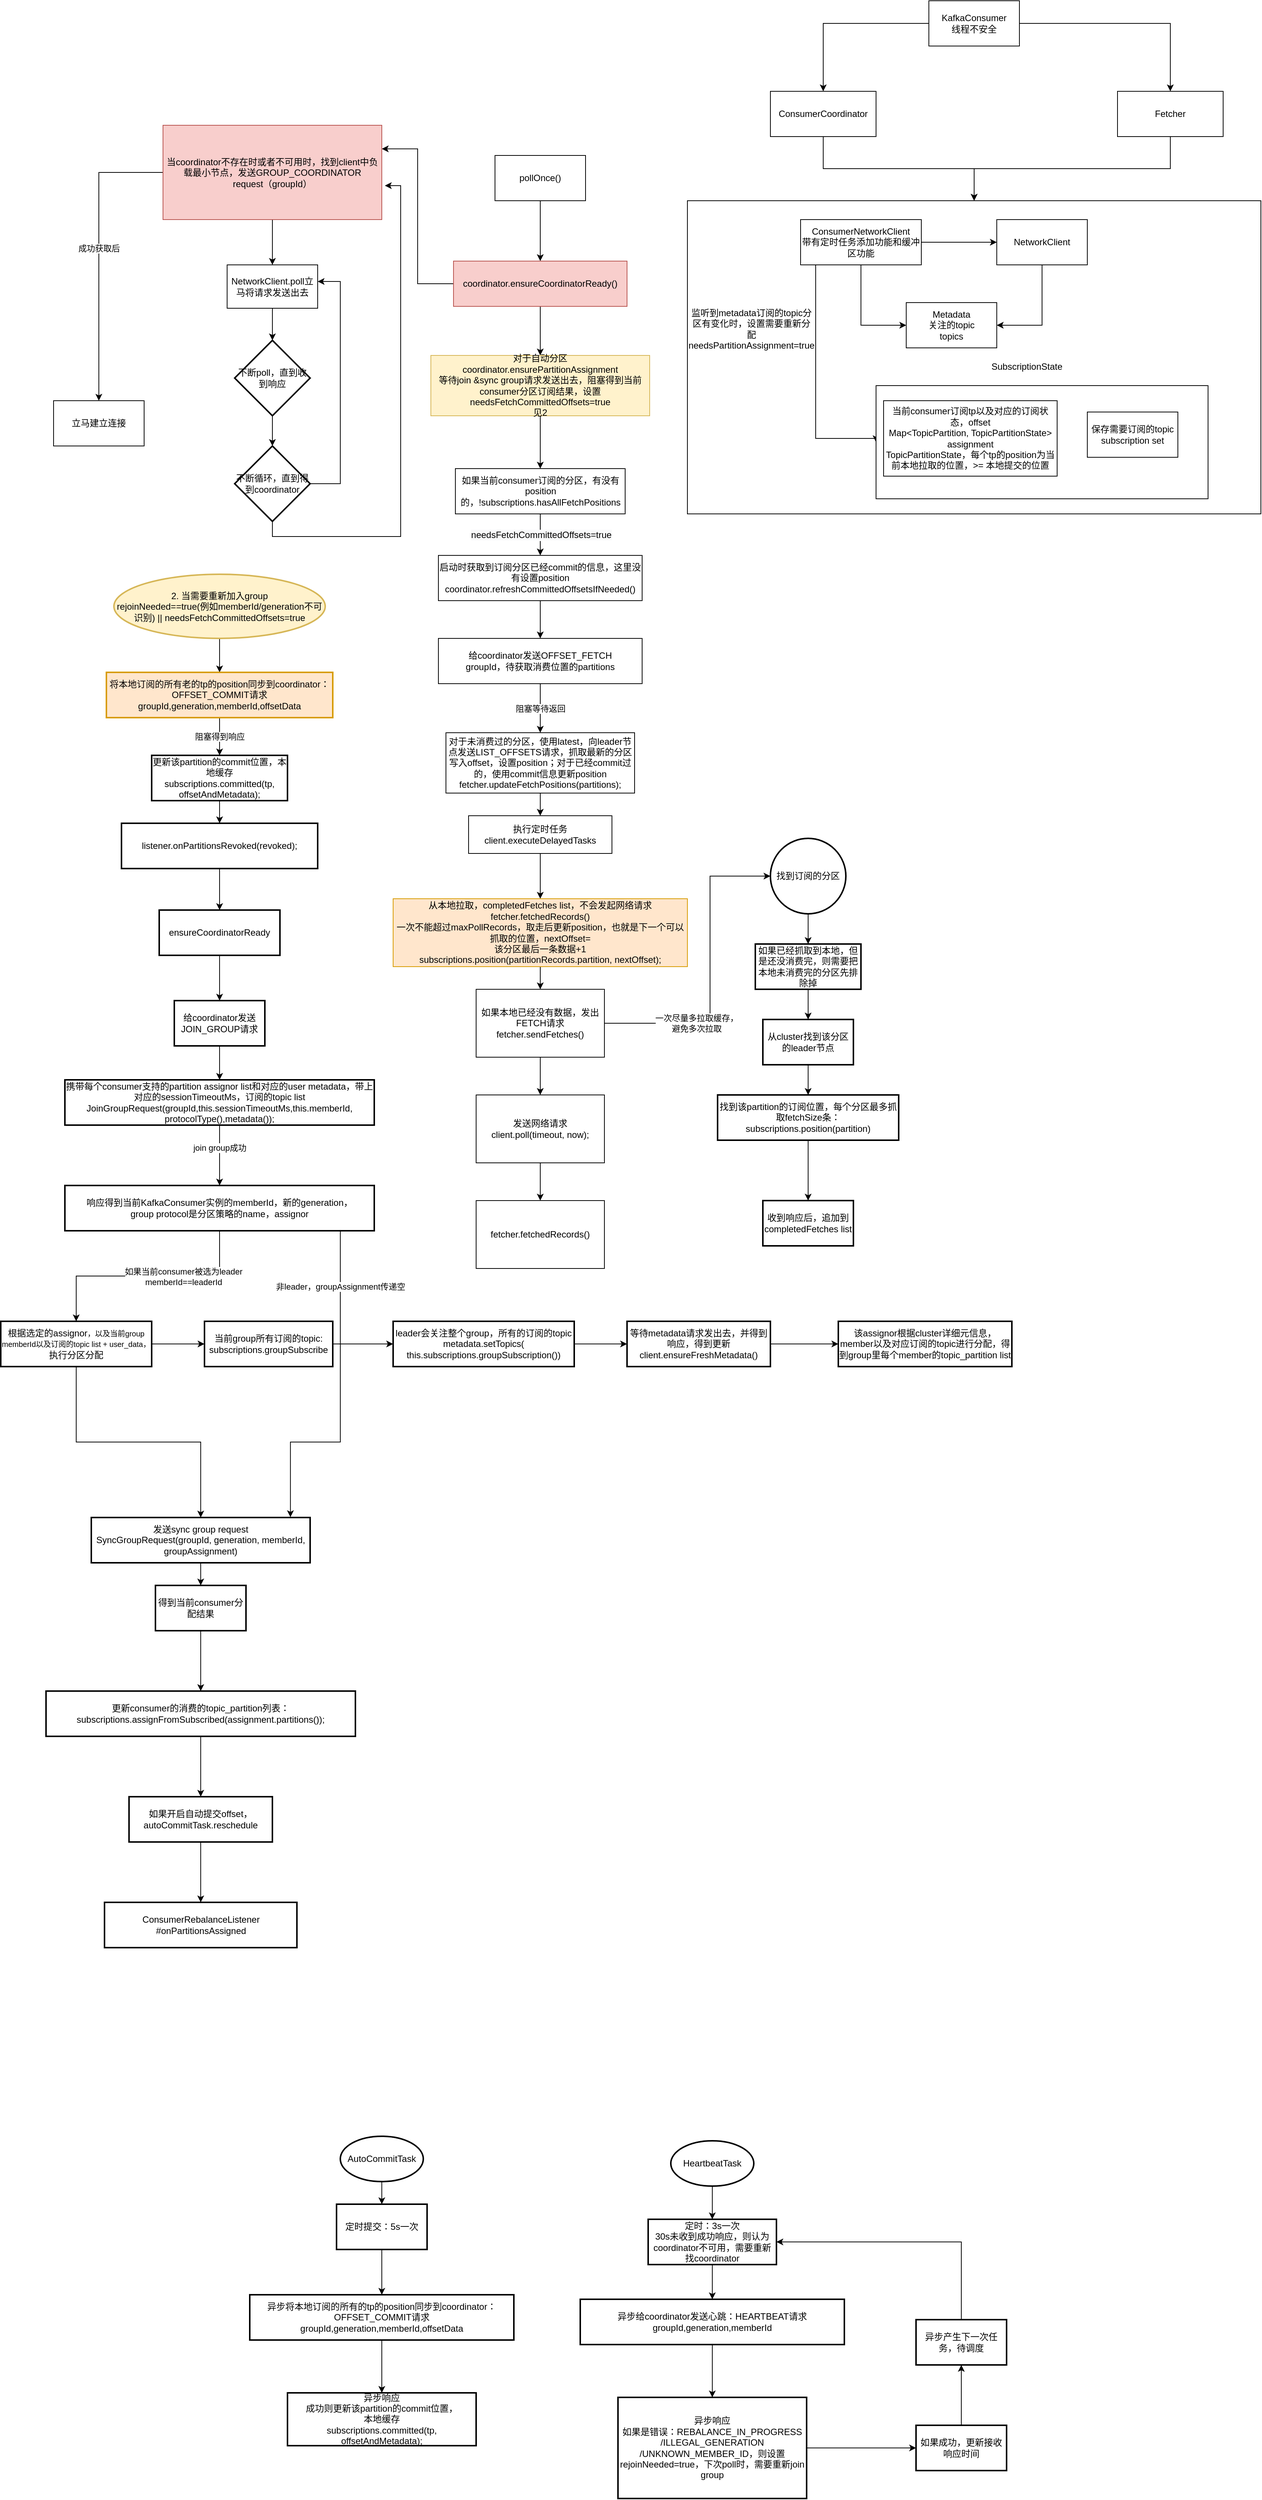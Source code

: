 <mxfile version="20.2.4" type="github">
  <diagram id="zC-SaXTr_2-HBtyZ_m58" name="第 1 页">
    <mxGraphModel dx="2597" dy="481" grid="1" gridSize="10" guides="1" tooltips="1" connect="1" arrows="1" fold="1" page="1" pageScale="1" pageWidth="827" pageHeight="1169" math="0" shadow="0">
      <root>
        <mxCell id="0" />
        <mxCell id="1" parent="0" />
        <mxCell id="IlKKcgGs-gU_iAphdW2g-13" style="edgeStyle=orthogonalEdgeStyle;rounded=0;orthogonalLoop=1;jettySize=auto;html=1;" parent="1" source="IlKKcgGs-gU_iAphdW2g-1" target="IlKKcgGs-gU_iAphdW2g-11" edge="1">
          <mxGeometry relative="1" as="geometry" />
        </mxCell>
        <mxCell id="IlKKcgGs-gU_iAphdW2g-1" value="ConsumerCoordinator" style="rounded=0;whiteSpace=wrap;html=1;" parent="1" vertex="1">
          <mxGeometry x="140" y="190" width="140" height="60" as="geometry" />
        </mxCell>
        <mxCell id="IlKKcgGs-gU_iAphdW2g-11" value="" style="rounded=0;whiteSpace=wrap;html=1;" parent="1" vertex="1">
          <mxGeometry x="30" y="335" width="760" height="415" as="geometry" />
        </mxCell>
        <mxCell id="IlKKcgGs-gU_iAphdW2g-16" value="" style="edgeStyle=orthogonalEdgeStyle;rounded=0;orthogonalLoop=1;jettySize=auto;html=1;" parent="1" source="IlKKcgGs-gU_iAphdW2g-2" target="IlKKcgGs-gU_iAphdW2g-15" edge="1">
          <mxGeometry relative="1" as="geometry" />
        </mxCell>
        <mxCell id="IlKKcgGs-gU_iAphdW2g-17" style="edgeStyle=orthogonalEdgeStyle;rounded=0;orthogonalLoop=1;jettySize=auto;html=1;entryX=0;entryY=0.5;entryDx=0;entryDy=0;" parent="1" source="IlKKcgGs-gU_iAphdW2g-2" target="IlKKcgGs-gU_iAphdW2g-9" edge="1">
          <mxGeometry relative="1" as="geometry" />
        </mxCell>
        <mxCell id="IlKKcgGs-gU_iAphdW2g-20" style="edgeStyle=orthogonalEdgeStyle;rounded=0;orthogonalLoop=1;jettySize=auto;html=1;entryX=0;entryY=0.5;entryDx=0;entryDy=0;" parent="1" source="IlKKcgGs-gU_iAphdW2g-2" target="IlKKcgGs-gU_iAphdW2g-7" edge="1">
          <mxGeometry relative="1" as="geometry">
            <Array as="points">
              <mxPoint x="200" y="650" />
            </Array>
          </mxGeometry>
        </mxCell>
        <mxCell id="IlKKcgGs-gU_iAphdW2g-2" value="ConsumerNetworkClient&lt;br&gt;带有定时任务添加功能和缓冲区功能" style="whiteSpace=wrap;html=1;rounded=0;" parent="1" vertex="1">
          <mxGeometry x="180" y="360" width="160" height="60" as="geometry" />
        </mxCell>
        <mxCell id="IlKKcgGs-gU_iAphdW2g-14" style="edgeStyle=orthogonalEdgeStyle;rounded=0;orthogonalLoop=1;jettySize=auto;html=1;entryX=0.5;entryY=0;entryDx=0;entryDy=0;" parent="1" source="IlKKcgGs-gU_iAphdW2g-4" target="IlKKcgGs-gU_iAphdW2g-11" edge="1">
          <mxGeometry relative="1" as="geometry" />
        </mxCell>
        <mxCell id="IlKKcgGs-gU_iAphdW2g-4" value="Fetcher" style="rounded=0;whiteSpace=wrap;html=1;" parent="1" vertex="1">
          <mxGeometry x="600" y="190" width="140" height="60" as="geometry" />
        </mxCell>
        <mxCell id="IlKKcgGs-gU_iAphdW2g-7" value="" style="whiteSpace=wrap;html=1;rounded=0;" parent="1" vertex="1">
          <mxGeometry x="280" y="580" width="440" height="150" as="geometry" />
        </mxCell>
        <mxCell id="IlKKcgGs-gU_iAphdW2g-9" value="Metadata&lt;br&gt;关注的topic&lt;br&gt;topics" style="whiteSpace=wrap;html=1;rounded=0;" parent="1" vertex="1">
          <mxGeometry x="320" y="470" width="120" height="60" as="geometry" />
        </mxCell>
        <mxCell id="IlKKcgGs-gU_iAphdW2g-18" style="edgeStyle=orthogonalEdgeStyle;rounded=0;orthogonalLoop=1;jettySize=auto;html=1;entryX=1;entryY=0.5;entryDx=0;entryDy=0;" parent="1" source="IlKKcgGs-gU_iAphdW2g-15" target="IlKKcgGs-gU_iAphdW2g-9" edge="1">
          <mxGeometry relative="1" as="geometry" />
        </mxCell>
        <mxCell id="IlKKcgGs-gU_iAphdW2g-15" value="NetworkClient" style="whiteSpace=wrap;html=1;rounded=0;" parent="1" vertex="1">
          <mxGeometry x="440" y="360" width="120" height="60" as="geometry" />
        </mxCell>
        <mxCell id="IlKKcgGs-gU_iAphdW2g-19" value="监听到metadata订阅的topic分区有变化时，设置需要重新分配needsPartitionAssignment=true" style="text;html=1;strokeColor=none;fillColor=none;align=center;verticalAlign=middle;whiteSpace=wrap;rounded=0;" parent="1" vertex="1">
          <mxGeometry x="40" y="470" width="150" height="70" as="geometry" />
        </mxCell>
        <mxCell id="IlKKcgGs-gU_iAphdW2g-21" value="保存需要订阅的topic&lt;br&gt;subscription set" style="rounded=0;whiteSpace=wrap;html=1;" parent="1" vertex="1">
          <mxGeometry x="560" y="615" width="120" height="60" as="geometry" />
        </mxCell>
        <mxCell id="IlKKcgGs-gU_iAphdW2g-22" value="SubscriptionState" style="text;html=1;strokeColor=none;fillColor=none;align=center;verticalAlign=middle;whiteSpace=wrap;rounded=0;" parent="1" vertex="1">
          <mxGeometry x="410" y="540" width="140" height="30" as="geometry" />
        </mxCell>
        <mxCell id="IlKKcgGs-gU_iAphdW2g-24" style="edgeStyle=orthogonalEdgeStyle;rounded=0;orthogonalLoop=1;jettySize=auto;html=1;" parent="1" source="IlKKcgGs-gU_iAphdW2g-23" target="IlKKcgGs-gU_iAphdW2g-1" edge="1">
          <mxGeometry relative="1" as="geometry" />
        </mxCell>
        <mxCell id="IlKKcgGs-gU_iAphdW2g-25" style="edgeStyle=orthogonalEdgeStyle;rounded=0;orthogonalLoop=1;jettySize=auto;html=1;" parent="1" source="IlKKcgGs-gU_iAphdW2g-23" target="IlKKcgGs-gU_iAphdW2g-4" edge="1">
          <mxGeometry relative="1" as="geometry" />
        </mxCell>
        <mxCell id="IlKKcgGs-gU_iAphdW2g-23" value="KafkaConsumer&lt;br&gt;线程不安全" style="rounded=0;whiteSpace=wrap;html=1;" parent="1" vertex="1">
          <mxGeometry x="350" y="70" width="120" height="60" as="geometry" />
        </mxCell>
        <mxCell id="NtYE-VMm6slHbtxHCwFV-3" value="" style="edgeStyle=orthogonalEdgeStyle;rounded=0;orthogonalLoop=1;jettySize=auto;html=1;" edge="1" parent="1" source="NtYE-VMm6slHbtxHCwFV-1" target="NtYE-VMm6slHbtxHCwFV-2">
          <mxGeometry relative="1" as="geometry" />
        </mxCell>
        <mxCell id="NtYE-VMm6slHbtxHCwFV-1" value="pollOnce()" style="rounded=0;whiteSpace=wrap;html=1;" vertex="1" parent="1">
          <mxGeometry x="-225" y="275" width="120" height="60" as="geometry" />
        </mxCell>
        <mxCell id="NtYE-VMm6slHbtxHCwFV-26" style="edgeStyle=orthogonalEdgeStyle;rounded=0;orthogonalLoop=1;jettySize=auto;html=1;entryX=1;entryY=0.25;entryDx=0;entryDy=0;" edge="1" parent="1" source="NtYE-VMm6slHbtxHCwFV-2" target="NtYE-VMm6slHbtxHCwFV-4">
          <mxGeometry relative="1" as="geometry" />
        </mxCell>
        <mxCell id="NtYE-VMm6slHbtxHCwFV-28" value="" style="edgeStyle=orthogonalEdgeStyle;rounded=0;orthogonalLoop=1;jettySize=auto;html=1;" edge="1" parent="1" source="NtYE-VMm6slHbtxHCwFV-2" target="NtYE-VMm6slHbtxHCwFV-27">
          <mxGeometry relative="1" as="geometry" />
        </mxCell>
        <mxCell id="NtYE-VMm6slHbtxHCwFV-2" value="coordinator.ensureCoordinatorReady()" style="rounded=0;whiteSpace=wrap;html=1;fillColor=#f8cecc;strokeColor=#b85450;" vertex="1" parent="1">
          <mxGeometry x="-280" y="415" width="230" height="60" as="geometry" />
        </mxCell>
        <mxCell id="NtYE-VMm6slHbtxHCwFV-6" value="" style="edgeStyle=orthogonalEdgeStyle;rounded=0;orthogonalLoop=1;jettySize=auto;html=1;" edge="1" parent="1" source="NtYE-VMm6slHbtxHCwFV-4" target="NtYE-VMm6slHbtxHCwFV-5">
          <mxGeometry relative="1" as="geometry" />
        </mxCell>
        <mxCell id="NtYE-VMm6slHbtxHCwFV-7" value="成功获取后" style="edgeLabel;html=1;align=center;verticalAlign=middle;resizable=0;points=[];" vertex="1" connectable="0" parent="NtYE-VMm6slHbtxHCwFV-6">
          <mxGeometry x="-0.049" relative="1" as="geometry">
            <mxPoint y="1" as="offset" />
          </mxGeometry>
        </mxCell>
        <mxCell id="NtYE-VMm6slHbtxHCwFV-10" value="" style="edgeStyle=orthogonalEdgeStyle;rounded=0;orthogonalLoop=1;jettySize=auto;html=1;" edge="1" parent="1" source="NtYE-VMm6slHbtxHCwFV-4" target="NtYE-VMm6slHbtxHCwFV-9">
          <mxGeometry relative="1" as="geometry" />
        </mxCell>
        <mxCell id="NtYE-VMm6slHbtxHCwFV-4" value="当coordinator不存在时或者不可用时，找到client中负载最小节点，发送GROUP_COORDINATOR&lt;br&gt;request（groupId）" style="rounded=0;whiteSpace=wrap;html=1;fillColor=#f8cecc;strokeColor=#b85450;" vertex="1" parent="1">
          <mxGeometry x="-665" y="235" width="290" height="125" as="geometry" />
        </mxCell>
        <mxCell id="NtYE-VMm6slHbtxHCwFV-5" value="立马建立连接" style="whiteSpace=wrap;html=1;rounded=0;" vertex="1" parent="1">
          <mxGeometry x="-810" y="600" width="120" height="60" as="geometry" />
        </mxCell>
        <mxCell id="NtYE-VMm6slHbtxHCwFV-19" style="edgeStyle=orthogonalEdgeStyle;rounded=0;orthogonalLoop=1;jettySize=auto;html=1;entryX=0.5;entryY=0;entryDx=0;entryDy=0;entryPerimeter=0;" edge="1" parent="1" source="NtYE-VMm6slHbtxHCwFV-9" target="NtYE-VMm6slHbtxHCwFV-17">
          <mxGeometry relative="1" as="geometry" />
        </mxCell>
        <mxCell id="NtYE-VMm6slHbtxHCwFV-9" value="NetworkClient.poll立马将请求发送出去" style="whiteSpace=wrap;html=1;rounded=0;" vertex="1" parent="1">
          <mxGeometry x="-580" y="420" width="120" height="57.5" as="geometry" />
        </mxCell>
        <mxCell id="NtYE-VMm6slHbtxHCwFV-18" style="edgeStyle=orthogonalEdgeStyle;rounded=0;orthogonalLoop=1;jettySize=auto;html=1;entryX=1;entryY=0.383;entryDx=0;entryDy=0;entryPerimeter=0;exitX=1;exitY=0.5;exitDx=0;exitDy=0;exitPerimeter=0;" edge="1" parent="1" source="NtYE-VMm6slHbtxHCwFV-22" target="NtYE-VMm6slHbtxHCwFV-9">
          <mxGeometry relative="1" as="geometry">
            <mxPoint x="-460" y="750" as="sourcePoint" />
            <Array as="points">
              <mxPoint x="-430" y="710" />
              <mxPoint x="-430" y="442" />
            </Array>
          </mxGeometry>
        </mxCell>
        <mxCell id="NtYE-VMm6slHbtxHCwFV-23" value="" style="edgeStyle=orthogonalEdgeStyle;rounded=0;orthogonalLoop=1;jettySize=auto;html=1;" edge="1" parent="1" source="NtYE-VMm6slHbtxHCwFV-17" target="NtYE-VMm6slHbtxHCwFV-22">
          <mxGeometry relative="1" as="geometry" />
        </mxCell>
        <mxCell id="NtYE-VMm6slHbtxHCwFV-17" value="不断poll，直到收到响应" style="strokeWidth=2;html=1;shape=mxgraph.flowchart.decision;whiteSpace=wrap;" vertex="1" parent="1">
          <mxGeometry x="-570" y="520" width="100" height="100" as="geometry" />
        </mxCell>
        <mxCell id="NtYE-VMm6slHbtxHCwFV-25" style="edgeStyle=orthogonalEdgeStyle;rounded=0;orthogonalLoop=1;jettySize=auto;html=1;exitX=0.5;exitY=1;exitDx=0;exitDy=0;exitPerimeter=0;entryX=1.014;entryY=0.64;entryDx=0;entryDy=0;entryPerimeter=0;" edge="1" parent="1" source="NtYE-VMm6slHbtxHCwFV-22" target="NtYE-VMm6slHbtxHCwFV-4">
          <mxGeometry relative="1" as="geometry">
            <mxPoint x="-370" y="480" as="targetPoint" />
            <Array as="points">
              <mxPoint x="-520" y="780" />
              <mxPoint x="-350" y="780" />
              <mxPoint x="-350" y="315" />
            </Array>
          </mxGeometry>
        </mxCell>
        <mxCell id="NtYE-VMm6slHbtxHCwFV-22" value="不断循环，直到得到coordinator" style="strokeWidth=2;html=1;shape=mxgraph.flowchart.decision;whiteSpace=wrap;" vertex="1" parent="1">
          <mxGeometry x="-570" y="660" width="100" height="100" as="geometry" />
        </mxCell>
        <mxCell id="NtYE-VMm6slHbtxHCwFV-66" value="" style="edgeStyle=orthogonalEdgeStyle;rounded=0;orthogonalLoop=1;jettySize=auto;html=1;" edge="1" parent="1" source="NtYE-VMm6slHbtxHCwFV-27" target="NtYE-VMm6slHbtxHCwFV-65">
          <mxGeometry relative="1" as="geometry" />
        </mxCell>
        <mxCell id="NtYE-VMm6slHbtxHCwFV-27" value="对于自动分区&lt;br&gt;coordinator.ensurePartitionAssignment&lt;br&gt;等待join &amp;amp;sync group请求发送出去，阻塞得到当前consumer分区订阅结果，设置needsFetchCommittedOffsets=true&lt;br&gt;见2" style="whiteSpace=wrap;html=1;rounded=0;fillColor=#fff2cc;strokeColor=#d6b656;" vertex="1" parent="1">
          <mxGeometry x="-310" y="540" width="290" height="80" as="geometry" />
        </mxCell>
        <mxCell id="NtYE-VMm6slHbtxHCwFV-95" value="" style="edgeStyle=orthogonalEdgeStyle;rounded=0;orthogonalLoop=1;jettySize=auto;html=1;" edge="1" parent="1" source="NtYE-VMm6slHbtxHCwFV-29" target="NtYE-VMm6slHbtxHCwFV-94">
          <mxGeometry relative="1" as="geometry" />
        </mxCell>
        <mxCell id="NtYE-VMm6slHbtxHCwFV-29" value="2. 当需要重新加入group&lt;br&gt;rejoinNeeded==true(例如memberId/generation不可识别) || needsFetchCommittedOffsets=true" style="strokeWidth=2;html=1;shape=mxgraph.flowchart.start_1;whiteSpace=wrap;fillColor=#fff2cc;strokeColor=#d6b656;" vertex="1" parent="1">
          <mxGeometry x="-730" y="830" width="280" height="85" as="geometry" />
        </mxCell>
        <mxCell id="NtYE-VMm6slHbtxHCwFV-33" value="" style="edgeStyle=orthogonalEdgeStyle;rounded=0;orthogonalLoop=1;jettySize=auto;html=1;" edge="1" parent="1" source="NtYE-VMm6slHbtxHCwFV-30" target="NtYE-VMm6slHbtxHCwFV-32">
          <mxGeometry relative="1" as="geometry" />
        </mxCell>
        <mxCell id="NtYE-VMm6slHbtxHCwFV-30" value="ensureCoordinatorReady" style="whiteSpace=wrap;html=1;strokeWidth=2;" vertex="1" parent="1">
          <mxGeometry x="-670" y="1275" width="160" height="60" as="geometry" />
        </mxCell>
        <mxCell id="NtYE-VMm6slHbtxHCwFV-35" value="" style="edgeStyle=orthogonalEdgeStyle;rounded=0;orthogonalLoop=1;jettySize=auto;html=1;" edge="1" parent="1" source="NtYE-VMm6slHbtxHCwFV-32" target="NtYE-VMm6slHbtxHCwFV-34">
          <mxGeometry relative="1" as="geometry" />
        </mxCell>
        <mxCell id="NtYE-VMm6slHbtxHCwFV-32" value="给coordinator发送JOIN_GROUP请求" style="whiteSpace=wrap;html=1;strokeWidth=2;" vertex="1" parent="1">
          <mxGeometry x="-650" y="1395" width="120" height="60" as="geometry" />
        </mxCell>
        <mxCell id="NtYE-VMm6slHbtxHCwFV-37" value="" style="edgeStyle=orthogonalEdgeStyle;rounded=0;orthogonalLoop=1;jettySize=auto;html=1;" edge="1" parent="1" source="NtYE-VMm6slHbtxHCwFV-34" target="NtYE-VMm6slHbtxHCwFV-36">
          <mxGeometry relative="1" as="geometry" />
        </mxCell>
        <mxCell id="NtYE-VMm6slHbtxHCwFV-38" value="join group成功" style="edgeLabel;html=1;align=center;verticalAlign=middle;resizable=0;points=[];" vertex="1" connectable="0" parent="NtYE-VMm6slHbtxHCwFV-37">
          <mxGeometry x="-0.25" relative="1" as="geometry">
            <mxPoint as="offset" />
          </mxGeometry>
        </mxCell>
        <mxCell id="NtYE-VMm6slHbtxHCwFV-34" value="携带每个consumer支持的partition assignor list和对应的user metadata，带上对应的sessionTimeoutMs，订阅的topic list&lt;br&gt;JoinGroupRequest(groupId,this.sessionTimeoutMs,this.memberId,&lt;br&gt;protocolType(),metadata());" style="whiteSpace=wrap;html=1;strokeWidth=2;" vertex="1" parent="1">
          <mxGeometry x="-795" y="1500" width="410" height="60" as="geometry" />
        </mxCell>
        <mxCell id="NtYE-VMm6slHbtxHCwFV-42" value="" style="edgeStyle=orthogonalEdgeStyle;rounded=0;orthogonalLoop=1;jettySize=auto;html=1;" edge="1" parent="1" source="NtYE-VMm6slHbtxHCwFV-36" target="NtYE-VMm6slHbtxHCwFV-41">
          <mxGeometry relative="1" as="geometry" />
        </mxCell>
        <mxCell id="NtYE-VMm6slHbtxHCwFV-43" value="如果当前consumer被选为leader&lt;br&gt;memberId==leaderId" style="edgeLabel;html=1;align=center;verticalAlign=middle;resizable=0;points=[];" vertex="1" connectable="0" parent="NtYE-VMm6slHbtxHCwFV-42">
          <mxGeometry x="-0.303" y="1" relative="1" as="geometry">
            <mxPoint as="offset" />
          </mxGeometry>
        </mxCell>
        <mxCell id="NtYE-VMm6slHbtxHCwFV-56" style="edgeStyle=orthogonalEdgeStyle;rounded=0;orthogonalLoop=1;jettySize=auto;html=1;entryX=0.91;entryY=-0.008;entryDx=0;entryDy=0;entryPerimeter=0;" edge="1" parent="1" source="NtYE-VMm6slHbtxHCwFV-36" target="NtYE-VMm6slHbtxHCwFV-44">
          <mxGeometry relative="1" as="geometry">
            <Array as="points">
              <mxPoint x="-430" y="1980" />
              <mxPoint x="-496" y="1980" />
            </Array>
          </mxGeometry>
        </mxCell>
        <mxCell id="NtYE-VMm6slHbtxHCwFV-57" value="非leader，groupAssignment传递空" style="edgeLabel;html=1;align=center;verticalAlign=middle;resizable=0;points=[];" vertex="1" connectable="0" parent="NtYE-VMm6slHbtxHCwFV-56">
          <mxGeometry x="-0.67" relative="1" as="geometry">
            <mxPoint as="offset" />
          </mxGeometry>
        </mxCell>
        <mxCell id="NtYE-VMm6slHbtxHCwFV-36" value="响应得到当前KafkaConsumer实例的memberId，新的generation，&lt;br&gt;group protocol是分区策略的name，assignor" style="whiteSpace=wrap;html=1;strokeWidth=2;" vertex="1" parent="1">
          <mxGeometry x="-795" y="1640" width="410" height="60" as="geometry" />
        </mxCell>
        <mxCell id="NtYE-VMm6slHbtxHCwFV-45" value="" style="edgeStyle=orthogonalEdgeStyle;rounded=0;orthogonalLoop=1;jettySize=auto;html=1;" edge="1" parent="1" source="NtYE-VMm6slHbtxHCwFV-41" target="NtYE-VMm6slHbtxHCwFV-44">
          <mxGeometry relative="1" as="geometry" />
        </mxCell>
        <mxCell id="NtYE-VMm6slHbtxHCwFV-49" value="" style="edgeStyle=orthogonalEdgeStyle;rounded=0;orthogonalLoop=1;jettySize=auto;html=1;" edge="1" parent="1" source="NtYE-VMm6slHbtxHCwFV-41" target="NtYE-VMm6slHbtxHCwFV-48">
          <mxGeometry relative="1" as="geometry" />
        </mxCell>
        <mxCell id="NtYE-VMm6slHbtxHCwFV-41" value="根据选定的assignor&lt;span style=&quot;font-size: 10px;&quot;&gt;，以及当前group memberId以及订阅的topic list + user_data，&lt;/span&gt;执行分区分配" style="whiteSpace=wrap;html=1;strokeWidth=2;" vertex="1" parent="1">
          <mxGeometry x="-880" y="1820" width="200" height="60" as="geometry" />
        </mxCell>
        <mxCell id="NtYE-VMm6slHbtxHCwFV-47" value="" style="edgeStyle=orthogonalEdgeStyle;rounded=0;orthogonalLoop=1;jettySize=auto;html=1;" edge="1" parent="1" source="NtYE-VMm6slHbtxHCwFV-44" target="NtYE-VMm6slHbtxHCwFV-46">
          <mxGeometry relative="1" as="geometry" />
        </mxCell>
        <mxCell id="NtYE-VMm6slHbtxHCwFV-44" value="发送sync group request&lt;br&gt;SyncGroupRequest(groupId, generation, memberId, groupAssignment)" style="whiteSpace=wrap;html=1;strokeWidth=2;" vertex="1" parent="1">
          <mxGeometry x="-760" y="2080" width="290" height="60" as="geometry" />
        </mxCell>
        <mxCell id="NtYE-VMm6slHbtxHCwFV-59" value="" style="edgeStyle=orthogonalEdgeStyle;rounded=0;orthogonalLoop=1;jettySize=auto;html=1;" edge="1" parent="1" source="NtYE-VMm6slHbtxHCwFV-46" target="NtYE-VMm6slHbtxHCwFV-58">
          <mxGeometry relative="1" as="geometry" />
        </mxCell>
        <mxCell id="NtYE-VMm6slHbtxHCwFV-46" value="得到当前consumer分配结果" style="whiteSpace=wrap;html=1;strokeWidth=2;" vertex="1" parent="1">
          <mxGeometry x="-675" y="2170" width="120" height="60" as="geometry" />
        </mxCell>
        <mxCell id="NtYE-VMm6slHbtxHCwFV-51" value="" style="edgeStyle=orthogonalEdgeStyle;rounded=0;orthogonalLoop=1;jettySize=auto;html=1;" edge="1" parent="1" source="NtYE-VMm6slHbtxHCwFV-48" target="NtYE-VMm6slHbtxHCwFV-50">
          <mxGeometry relative="1" as="geometry" />
        </mxCell>
        <mxCell id="NtYE-VMm6slHbtxHCwFV-48" value="当前group所有订阅的topic:&lt;br&gt;subscriptions.groupSubscribe" style="whiteSpace=wrap;html=1;strokeWidth=2;" vertex="1" parent="1">
          <mxGeometry x="-610" y="1820" width="170" height="60" as="geometry" />
        </mxCell>
        <mxCell id="NtYE-VMm6slHbtxHCwFV-53" value="" style="edgeStyle=orthogonalEdgeStyle;rounded=0;orthogonalLoop=1;jettySize=auto;html=1;" edge="1" parent="1" source="NtYE-VMm6slHbtxHCwFV-50" target="NtYE-VMm6slHbtxHCwFV-52">
          <mxGeometry relative="1" as="geometry" />
        </mxCell>
        <mxCell id="NtYE-VMm6slHbtxHCwFV-50" value="leader会关注整个group，所有的订阅的topic&lt;br&gt;metadata.setTopics(&lt;br&gt;this.subscriptions.groupSubscription())" style="whiteSpace=wrap;html=1;strokeWidth=2;" vertex="1" parent="1">
          <mxGeometry x="-360" y="1820" width="240" height="60" as="geometry" />
        </mxCell>
        <mxCell id="NtYE-VMm6slHbtxHCwFV-55" value="" style="edgeStyle=orthogonalEdgeStyle;rounded=0;orthogonalLoop=1;jettySize=auto;html=1;" edge="1" parent="1" source="NtYE-VMm6slHbtxHCwFV-52" target="NtYE-VMm6slHbtxHCwFV-54">
          <mxGeometry relative="1" as="geometry" />
        </mxCell>
        <mxCell id="NtYE-VMm6slHbtxHCwFV-52" value="等待metadata请求发出去，并得到响应，得到更新client.ensureFreshMetadata()" style="whiteSpace=wrap;html=1;strokeWidth=2;" vertex="1" parent="1">
          <mxGeometry x="-50" y="1820" width="190" height="60" as="geometry" />
        </mxCell>
        <mxCell id="NtYE-VMm6slHbtxHCwFV-54" value="该assignor根据cluster详细元信息，member以及对应订阅的topic进行分配，得到group里每个member的topic_partition list" style="whiteSpace=wrap;html=1;strokeWidth=2;" vertex="1" parent="1">
          <mxGeometry x="230" y="1820" width="230" height="60" as="geometry" />
        </mxCell>
        <mxCell id="NtYE-VMm6slHbtxHCwFV-62" value="" style="edgeStyle=orthogonalEdgeStyle;rounded=0;orthogonalLoop=1;jettySize=auto;html=1;" edge="1" parent="1" source="NtYE-VMm6slHbtxHCwFV-58" target="NtYE-VMm6slHbtxHCwFV-61">
          <mxGeometry relative="1" as="geometry" />
        </mxCell>
        <mxCell id="NtYE-VMm6slHbtxHCwFV-58" value="更新consumer的消费的topic_partition列表：&lt;br&gt;subscriptions.assignFromSubscribed(assignment.partitions());" style="whiteSpace=wrap;html=1;strokeWidth=2;" vertex="1" parent="1">
          <mxGeometry x="-820" y="2310" width="410" height="60" as="geometry" />
        </mxCell>
        <mxCell id="NtYE-VMm6slHbtxHCwFV-60" value="当前consumer订阅tp以及对应的订阅状态，offset&lt;br&gt;Map&amp;lt;TopicPartition, TopicPartitionState&amp;gt; assignment&lt;br&gt;TopicPartitionState，每个tp的position为当前本地拉取的位置，&amp;gt;= 本地提交的位置" style="rounded=0;whiteSpace=wrap;html=1;" vertex="1" parent="1">
          <mxGeometry x="290" y="600" width="230" height="100" as="geometry" />
        </mxCell>
        <mxCell id="NtYE-VMm6slHbtxHCwFV-64" value="" style="edgeStyle=orthogonalEdgeStyle;rounded=0;orthogonalLoop=1;jettySize=auto;html=1;" edge="1" parent="1" source="NtYE-VMm6slHbtxHCwFV-61" target="NtYE-VMm6slHbtxHCwFV-63">
          <mxGeometry relative="1" as="geometry" />
        </mxCell>
        <mxCell id="NtYE-VMm6slHbtxHCwFV-61" value="如果开启自动提交offset，&lt;br&gt;autoCommitTask.reschedule" style="whiteSpace=wrap;html=1;strokeWidth=2;" vertex="1" parent="1">
          <mxGeometry x="-710" y="2450" width="190" height="60" as="geometry" />
        </mxCell>
        <mxCell id="NtYE-VMm6slHbtxHCwFV-63" value="ConsumerRebalanceListener&lt;br&gt;#onPartitionsAssigned" style="whiteSpace=wrap;html=1;strokeWidth=2;" vertex="1" parent="1">
          <mxGeometry x="-742.5" y="2590" width="255" height="60" as="geometry" />
        </mxCell>
        <mxCell id="NtYE-VMm6slHbtxHCwFV-68" value="" style="edgeStyle=orthogonalEdgeStyle;rounded=0;orthogonalLoop=1;jettySize=auto;html=1;" edge="1" parent="1" source="NtYE-VMm6slHbtxHCwFV-65" target="NtYE-VMm6slHbtxHCwFV-67">
          <mxGeometry relative="1" as="geometry" />
        </mxCell>
        <mxCell id="NtYE-VMm6slHbtxHCwFV-69" value="&lt;span style=&quot;font-size: 12px; background-color: rgb(248, 249, 250);&quot;&gt;needsFetchCommittedOffsets=true&lt;/span&gt;" style="edgeLabel;html=1;align=center;verticalAlign=middle;resizable=0;points=[];" vertex="1" connectable="0" parent="NtYE-VMm6slHbtxHCwFV-68">
          <mxGeometry y="1" relative="1" as="geometry">
            <mxPoint as="offset" />
          </mxGeometry>
        </mxCell>
        <mxCell id="NtYE-VMm6slHbtxHCwFV-65" value="如果当前consumer订阅的分区，有没有position的，!subscriptions.hasAllFetchPositions" style="whiteSpace=wrap;html=1;rounded=0;" vertex="1" parent="1">
          <mxGeometry x="-277.5" y="690" width="225" height="60" as="geometry" />
        </mxCell>
        <mxCell id="NtYE-VMm6slHbtxHCwFV-111" value="" style="edgeStyle=orthogonalEdgeStyle;rounded=0;orthogonalLoop=1;jettySize=auto;html=1;" edge="1" parent="1" source="NtYE-VMm6slHbtxHCwFV-67" target="NtYE-VMm6slHbtxHCwFV-110">
          <mxGeometry relative="1" as="geometry" />
        </mxCell>
        <mxCell id="NtYE-VMm6slHbtxHCwFV-67" value="启动时获取到订阅分区已经commit的信息，这里没有设置position&lt;br&gt;coordinator.refreshCommittedOffsetsIfNeeded()" style="whiteSpace=wrap;html=1;rounded=0;" vertex="1" parent="1">
          <mxGeometry x="-300" y="805" width="270" height="60" as="geometry" />
        </mxCell>
        <mxCell id="NtYE-VMm6slHbtxHCwFV-73" value="" style="edgeStyle=orthogonalEdgeStyle;rounded=0;orthogonalLoop=1;jettySize=auto;html=1;" edge="1" parent="1" source="NtYE-VMm6slHbtxHCwFV-70" target="NtYE-VMm6slHbtxHCwFV-72">
          <mxGeometry relative="1" as="geometry" />
        </mxCell>
        <mxCell id="NtYE-VMm6slHbtxHCwFV-70" value="对于未消费过的分区，使用latest，向leader节点发送LIST_OFFSETS请求，抓取最新的分区写入offset，设置position；对于已经commit过的，使用commit信息更新position&lt;br&gt;fetcher.updateFetchPositions(partitions);" style="whiteSpace=wrap;html=1;rounded=0;" vertex="1" parent="1">
          <mxGeometry x="-290" y="1040" width="250" height="80" as="geometry" />
        </mxCell>
        <mxCell id="NtYE-VMm6slHbtxHCwFV-75" value="" style="edgeStyle=orthogonalEdgeStyle;rounded=0;orthogonalLoop=1;jettySize=auto;html=1;" edge="1" parent="1" source="NtYE-VMm6slHbtxHCwFV-72" target="NtYE-VMm6slHbtxHCwFV-74">
          <mxGeometry relative="1" as="geometry" />
        </mxCell>
        <mxCell id="NtYE-VMm6slHbtxHCwFV-72" value="执行定时任务client.executeDelayedTasks" style="whiteSpace=wrap;html=1;rounded=0;" vertex="1" parent="1">
          <mxGeometry x="-260" y="1150" width="190" height="50" as="geometry" />
        </mxCell>
        <mxCell id="NtYE-VMm6slHbtxHCwFV-77" value="" style="edgeStyle=orthogonalEdgeStyle;rounded=0;orthogonalLoop=1;jettySize=auto;html=1;" edge="1" parent="1" source="NtYE-VMm6slHbtxHCwFV-74" target="NtYE-VMm6slHbtxHCwFV-76">
          <mxGeometry relative="1" as="geometry" />
        </mxCell>
        <mxCell id="NtYE-VMm6slHbtxHCwFV-74" value="从本地拉取，completedFetches list，不会发起网络请求&lt;br&gt;fetcher.fetchedRecords()&lt;br&gt;一次不能超过maxPollRecords，取走后更新position，也就是下一个可以抓取的位置，nextOffset=&lt;br&gt;该分区最后一条数据+1&lt;br&gt;subscriptions.position(partitionRecords.partition, nextOffset);" style="whiteSpace=wrap;html=1;rounded=0;fillColor=#ffe6cc;strokeColor=#d79b00;" vertex="1" parent="1">
          <mxGeometry x="-360" y="1260" width="390" height="90" as="geometry" />
        </mxCell>
        <mxCell id="NtYE-VMm6slHbtxHCwFV-88" value="" style="edgeStyle=orthogonalEdgeStyle;rounded=0;orthogonalLoop=1;jettySize=auto;html=1;" edge="1" parent="1" source="NtYE-VMm6slHbtxHCwFV-76" target="NtYE-VMm6slHbtxHCwFV-87">
          <mxGeometry relative="1" as="geometry" />
        </mxCell>
        <mxCell id="NtYE-VMm6slHbtxHCwFV-92" style="edgeStyle=orthogonalEdgeStyle;rounded=0;orthogonalLoop=1;jettySize=auto;html=1;entryX=0;entryY=0.5;entryDx=0;entryDy=0;entryPerimeter=0;" edge="1" parent="1" source="NtYE-VMm6slHbtxHCwFV-76" target="NtYE-VMm6slHbtxHCwFV-78">
          <mxGeometry relative="1" as="geometry">
            <Array as="points">
              <mxPoint x="60" y="1425" />
              <mxPoint x="60" y="1230" />
            </Array>
          </mxGeometry>
        </mxCell>
        <mxCell id="NtYE-VMm6slHbtxHCwFV-93" value="一次尽量多拉取缓存，&lt;br&gt;避免多次拉取" style="edgeLabel;html=1;align=center;verticalAlign=middle;resizable=0;points=[];" vertex="1" connectable="0" parent="NtYE-VMm6slHbtxHCwFV-92">
          <mxGeometry x="-0.412" y="1" relative="1" as="geometry">
            <mxPoint y="1" as="offset" />
          </mxGeometry>
        </mxCell>
        <mxCell id="NtYE-VMm6slHbtxHCwFV-76" value="如果本地已经没有数据，发出FETCH请求&lt;br&gt;fetcher.sendFetches()" style="whiteSpace=wrap;html=1;rounded=0;" vertex="1" parent="1">
          <mxGeometry x="-250" y="1380" width="170" height="90" as="geometry" />
        </mxCell>
        <mxCell id="NtYE-VMm6slHbtxHCwFV-80" value="" style="edgeStyle=orthogonalEdgeStyle;rounded=0;orthogonalLoop=1;jettySize=auto;html=1;" edge="1" parent="1" source="NtYE-VMm6slHbtxHCwFV-78" target="NtYE-VMm6slHbtxHCwFV-79">
          <mxGeometry relative="1" as="geometry" />
        </mxCell>
        <mxCell id="NtYE-VMm6slHbtxHCwFV-78" value="找到订阅的分区" style="strokeWidth=2;html=1;shape=mxgraph.flowchart.start_2;whiteSpace=wrap;" vertex="1" parent="1">
          <mxGeometry x="140" y="1180" width="100" height="100" as="geometry" />
        </mxCell>
        <mxCell id="NtYE-VMm6slHbtxHCwFV-82" value="" style="edgeStyle=orthogonalEdgeStyle;rounded=0;orthogonalLoop=1;jettySize=auto;html=1;" edge="1" parent="1" source="NtYE-VMm6slHbtxHCwFV-79" target="NtYE-VMm6slHbtxHCwFV-81">
          <mxGeometry relative="1" as="geometry" />
        </mxCell>
        <mxCell id="NtYE-VMm6slHbtxHCwFV-79" value="如果已经抓取到本地，但是还没消费完，则需要把本地未消费完的分区先排除掉" style="whiteSpace=wrap;html=1;strokeWidth=2;" vertex="1" parent="1">
          <mxGeometry x="120" y="1320" width="140" height="60" as="geometry" />
        </mxCell>
        <mxCell id="NtYE-VMm6slHbtxHCwFV-84" value="" style="edgeStyle=orthogonalEdgeStyle;rounded=0;orthogonalLoop=1;jettySize=auto;html=1;" edge="1" parent="1" source="NtYE-VMm6slHbtxHCwFV-81" target="NtYE-VMm6slHbtxHCwFV-83">
          <mxGeometry relative="1" as="geometry" />
        </mxCell>
        <mxCell id="NtYE-VMm6slHbtxHCwFV-81" value="从cluster找到该分区的leader节点" style="whiteSpace=wrap;html=1;strokeWidth=2;" vertex="1" parent="1">
          <mxGeometry x="130" y="1420" width="120" height="60" as="geometry" />
        </mxCell>
        <mxCell id="NtYE-VMm6slHbtxHCwFV-86" value="" style="edgeStyle=orthogonalEdgeStyle;rounded=0;orthogonalLoop=1;jettySize=auto;html=1;" edge="1" parent="1" source="NtYE-VMm6slHbtxHCwFV-83" target="NtYE-VMm6slHbtxHCwFV-85">
          <mxGeometry relative="1" as="geometry" />
        </mxCell>
        <mxCell id="NtYE-VMm6slHbtxHCwFV-83" value="找到该partition的订阅位置，每个分区最多抓取fetchSize条：subscriptions.position(partition)" style="whiteSpace=wrap;html=1;strokeWidth=2;" vertex="1" parent="1">
          <mxGeometry x="70" y="1520" width="240" height="60" as="geometry" />
        </mxCell>
        <mxCell id="NtYE-VMm6slHbtxHCwFV-85" value="收到响应后，追加到completedFetches list" style="whiteSpace=wrap;html=1;strokeWidth=2;" vertex="1" parent="1">
          <mxGeometry x="130" y="1660" width="120" height="60" as="geometry" />
        </mxCell>
        <mxCell id="NtYE-VMm6slHbtxHCwFV-90" value="" style="edgeStyle=orthogonalEdgeStyle;rounded=0;orthogonalLoop=1;jettySize=auto;html=1;" edge="1" parent="1" source="NtYE-VMm6slHbtxHCwFV-87" target="NtYE-VMm6slHbtxHCwFV-89">
          <mxGeometry relative="1" as="geometry" />
        </mxCell>
        <mxCell id="NtYE-VMm6slHbtxHCwFV-87" value="发送网络请求client.poll(timeout, now);" style="whiteSpace=wrap;html=1;rounded=0;" vertex="1" parent="1">
          <mxGeometry x="-250" y="1520" width="170" height="90" as="geometry" />
        </mxCell>
        <mxCell id="NtYE-VMm6slHbtxHCwFV-89" value="fetcher.fetchedRecords()" style="whiteSpace=wrap;html=1;rounded=0;" vertex="1" parent="1">
          <mxGeometry x="-250" y="1660" width="170" height="90" as="geometry" />
        </mxCell>
        <mxCell id="NtYE-VMm6slHbtxHCwFV-98" value="阻塞得到响应" style="edgeStyle=orthogonalEdgeStyle;rounded=0;orthogonalLoop=1;jettySize=auto;html=1;" edge="1" parent="1" source="NtYE-VMm6slHbtxHCwFV-94" target="NtYE-VMm6slHbtxHCwFV-97">
          <mxGeometry relative="1" as="geometry" />
        </mxCell>
        <mxCell id="NtYE-VMm6slHbtxHCwFV-94" value="将本地订阅的所有老的tp的position同步到coordinator：OFFSET_COMMIT请求&lt;br&gt;groupId,generation,memberId,offsetData" style="whiteSpace=wrap;html=1;strokeWidth=2;fillColor=#ffe6cc;strokeColor=#d79b00;" vertex="1" parent="1">
          <mxGeometry x="-740" y="960" width="300" height="60" as="geometry" />
        </mxCell>
        <mxCell id="NtYE-VMm6slHbtxHCwFV-101" value="" style="edgeStyle=orthogonalEdgeStyle;rounded=0;orthogonalLoop=1;jettySize=auto;html=1;" edge="1" parent="1" source="NtYE-VMm6slHbtxHCwFV-97" target="NtYE-VMm6slHbtxHCwFV-100">
          <mxGeometry relative="1" as="geometry" />
        </mxCell>
        <mxCell id="NtYE-VMm6slHbtxHCwFV-97" value="更新该partition的commit位置，本地缓存&lt;br&gt;subscriptions.committed(tp, offsetAndMetadata);" style="whiteSpace=wrap;html=1;strokeWidth=2;" vertex="1" parent="1">
          <mxGeometry x="-680" y="1070" width="180" height="60" as="geometry" />
        </mxCell>
        <mxCell id="NtYE-VMm6slHbtxHCwFV-102" style="edgeStyle=orthogonalEdgeStyle;rounded=0;orthogonalLoop=1;jettySize=auto;html=1;entryX=0.5;entryY=0;entryDx=0;entryDy=0;" edge="1" parent="1" source="NtYE-VMm6slHbtxHCwFV-100" target="NtYE-VMm6slHbtxHCwFV-30">
          <mxGeometry relative="1" as="geometry" />
        </mxCell>
        <mxCell id="NtYE-VMm6slHbtxHCwFV-100" value="listener.onPartitionsRevoked(revoked);" style="whiteSpace=wrap;html=1;strokeWidth=2;" vertex="1" parent="1">
          <mxGeometry x="-720" y="1160" width="260" height="60" as="geometry" />
        </mxCell>
        <mxCell id="NtYE-VMm6slHbtxHCwFV-105" value="" style="edgeStyle=orthogonalEdgeStyle;rounded=0;orthogonalLoop=1;jettySize=auto;html=1;" edge="1" parent="1" source="NtYE-VMm6slHbtxHCwFV-103" target="NtYE-VMm6slHbtxHCwFV-104">
          <mxGeometry relative="1" as="geometry" />
        </mxCell>
        <mxCell id="NtYE-VMm6slHbtxHCwFV-103" value="AutoCommitTask" style="strokeWidth=2;html=1;shape=mxgraph.flowchart.start_1;whiteSpace=wrap;" vertex="1" parent="1">
          <mxGeometry x="-430" y="2900" width="110" height="60" as="geometry" />
        </mxCell>
        <mxCell id="NtYE-VMm6slHbtxHCwFV-107" value="" style="edgeStyle=orthogonalEdgeStyle;rounded=0;orthogonalLoop=1;jettySize=auto;html=1;" edge="1" parent="1" source="NtYE-VMm6slHbtxHCwFV-104" target="NtYE-VMm6slHbtxHCwFV-106">
          <mxGeometry relative="1" as="geometry" />
        </mxCell>
        <mxCell id="NtYE-VMm6slHbtxHCwFV-104" value="定时提交：5s一次" style="whiteSpace=wrap;html=1;strokeWidth=2;" vertex="1" parent="1">
          <mxGeometry x="-435" y="2990" width="120" height="60" as="geometry" />
        </mxCell>
        <mxCell id="NtYE-VMm6slHbtxHCwFV-109" value="" style="edgeStyle=orthogonalEdgeStyle;rounded=0;orthogonalLoop=1;jettySize=auto;html=1;" edge="1" parent="1" source="NtYE-VMm6slHbtxHCwFV-106" target="NtYE-VMm6slHbtxHCwFV-108">
          <mxGeometry relative="1" as="geometry" />
        </mxCell>
        <mxCell id="NtYE-VMm6slHbtxHCwFV-106" value="异步将本地订阅的所有的tp的position同步到coordinator：OFFSET_COMMIT请求&lt;br&gt;groupId,generation,memberId,offsetData" style="whiteSpace=wrap;html=1;strokeWidth=2;" vertex="1" parent="1">
          <mxGeometry x="-550" y="3110" width="350" height="60" as="geometry" />
        </mxCell>
        <mxCell id="NtYE-VMm6slHbtxHCwFV-108" value="异步响应&lt;br&gt;成功则更新该partition的commit位置，&lt;br&gt;本地缓存&lt;br&gt;subscriptions.committed(tp, offsetAndMetadata);" style="whiteSpace=wrap;html=1;strokeWidth=2;" vertex="1" parent="1">
          <mxGeometry x="-500" y="3240" width="250" height="70" as="geometry" />
        </mxCell>
        <mxCell id="NtYE-VMm6slHbtxHCwFV-112" value="阻塞等待返回" style="edgeStyle=orthogonalEdgeStyle;rounded=0;orthogonalLoop=1;jettySize=auto;html=1;" edge="1" parent="1" source="NtYE-VMm6slHbtxHCwFV-110" target="NtYE-VMm6slHbtxHCwFV-70">
          <mxGeometry relative="1" as="geometry" />
        </mxCell>
        <mxCell id="NtYE-VMm6slHbtxHCwFV-110" value="给coordinator发送OFFSET_FETCH&lt;br&gt;groupId，待获取消费位置的partitions" style="whiteSpace=wrap;html=1;rounded=0;" vertex="1" parent="1">
          <mxGeometry x="-300" y="915" width="270" height="60" as="geometry" />
        </mxCell>
        <mxCell id="NtYE-VMm6slHbtxHCwFV-114" value="" style="edgeStyle=orthogonalEdgeStyle;rounded=0;orthogonalLoop=1;jettySize=auto;html=1;" edge="1" parent="1" source="NtYE-VMm6slHbtxHCwFV-115" target="NtYE-VMm6slHbtxHCwFV-117">
          <mxGeometry relative="1" as="geometry" />
        </mxCell>
        <mxCell id="NtYE-VMm6slHbtxHCwFV-115" value="HeartbeatTask" style="strokeWidth=2;html=1;shape=mxgraph.flowchart.start_1;whiteSpace=wrap;" vertex="1" parent="1">
          <mxGeometry x="8" y="2906" width="110" height="60" as="geometry" />
        </mxCell>
        <mxCell id="NtYE-VMm6slHbtxHCwFV-116" value="" style="edgeStyle=orthogonalEdgeStyle;rounded=0;orthogonalLoop=1;jettySize=auto;html=1;" edge="1" parent="1" source="NtYE-VMm6slHbtxHCwFV-117" target="NtYE-VMm6slHbtxHCwFV-119">
          <mxGeometry relative="1" as="geometry" />
        </mxCell>
        <mxCell id="NtYE-VMm6slHbtxHCwFV-117" value="定时：3s一次&lt;br&gt;30s未收到成功响应，则认为coordinator不可用，需要重新找coordinator" style="whiteSpace=wrap;html=1;strokeWidth=2;" vertex="1" parent="1">
          <mxGeometry x="-22" y="3010" width="170" height="60" as="geometry" />
        </mxCell>
        <mxCell id="NtYE-VMm6slHbtxHCwFV-118" value="" style="edgeStyle=orthogonalEdgeStyle;rounded=0;orthogonalLoop=1;jettySize=auto;html=1;" edge="1" parent="1" source="NtYE-VMm6slHbtxHCwFV-119" target="NtYE-VMm6slHbtxHCwFV-120">
          <mxGeometry relative="1" as="geometry" />
        </mxCell>
        <mxCell id="NtYE-VMm6slHbtxHCwFV-119" value="异步给coordinator发送心跳：HEARTBEAT请求&lt;br&gt;groupId,generation,memberId" style="whiteSpace=wrap;html=1;strokeWidth=2;" vertex="1" parent="1">
          <mxGeometry x="-112" y="3116" width="350" height="60" as="geometry" />
        </mxCell>
        <mxCell id="NtYE-VMm6slHbtxHCwFV-122" value="" style="edgeStyle=orthogonalEdgeStyle;rounded=0;orthogonalLoop=1;jettySize=auto;html=1;" edge="1" parent="1" source="NtYE-VMm6slHbtxHCwFV-120" target="NtYE-VMm6slHbtxHCwFV-121">
          <mxGeometry relative="1" as="geometry" />
        </mxCell>
        <mxCell id="NtYE-VMm6slHbtxHCwFV-120" value="异步响应&lt;br&gt;如果是错误：REBALANCE_IN_PROGRESS&lt;br&gt;/ILLEGAL_GENERATION&lt;br&gt;/UNKNOWN_MEMBER_ID，则设置rejoinNeeded=true，下次poll时，需要重新join group" style="whiteSpace=wrap;html=1;strokeWidth=2;" vertex="1" parent="1">
          <mxGeometry x="-62" y="3246" width="250" height="134" as="geometry" />
        </mxCell>
        <mxCell id="NtYE-VMm6slHbtxHCwFV-124" value="" style="edgeStyle=orthogonalEdgeStyle;rounded=0;orthogonalLoop=1;jettySize=auto;html=1;" edge="1" parent="1" source="NtYE-VMm6slHbtxHCwFV-121" target="NtYE-VMm6slHbtxHCwFV-123">
          <mxGeometry relative="1" as="geometry" />
        </mxCell>
        <mxCell id="NtYE-VMm6slHbtxHCwFV-121" value="如果成功，更新接收响应时间" style="whiteSpace=wrap;html=1;strokeWidth=2;" vertex="1" parent="1">
          <mxGeometry x="333" y="3283" width="120" height="60" as="geometry" />
        </mxCell>
        <mxCell id="NtYE-VMm6slHbtxHCwFV-125" style="edgeStyle=orthogonalEdgeStyle;rounded=0;orthogonalLoop=1;jettySize=auto;html=1;entryX=1;entryY=0.5;entryDx=0;entryDy=0;" edge="1" parent="1" source="NtYE-VMm6slHbtxHCwFV-123" target="NtYE-VMm6slHbtxHCwFV-117">
          <mxGeometry relative="1" as="geometry">
            <Array as="points">
              <mxPoint x="393" y="3040" />
            </Array>
          </mxGeometry>
        </mxCell>
        <mxCell id="NtYE-VMm6slHbtxHCwFV-123" value="异步产生下一次任务，待调度" style="whiteSpace=wrap;html=1;strokeWidth=2;" vertex="1" parent="1">
          <mxGeometry x="333" y="3143" width="120" height="60" as="geometry" />
        </mxCell>
      </root>
    </mxGraphModel>
  </diagram>
</mxfile>
